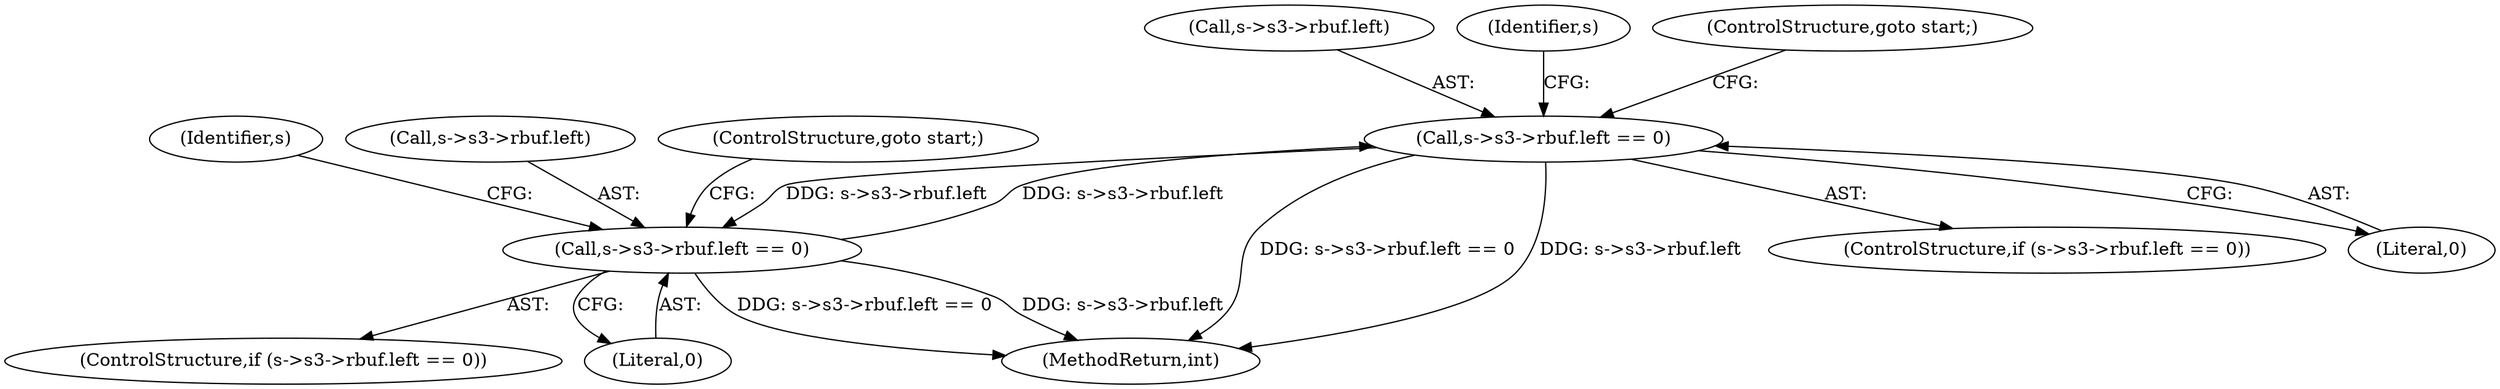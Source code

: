 digraph "0_openssl_103b171d8fc282ef435f8de9afbf7782e312961f_3@pointer" {
"1000999" [label="(Call,s->s3->rbuf.left == 0)"];
"1001563" [label="(Call,s->s3->rbuf.left == 0)"];
"1000999" [label="(Call,s->s3->rbuf.left == 0)"];
"1001562" [label="(ControlStructure,if (s->s3->rbuf.left == 0))"];
"1001571" [label="(Literal,0)"];
"1001000" [label="(Call,s->s3->rbuf.left)"];
"1001707" [label="(MethodReturn,int)"];
"1001012" [label="(Identifier,s)"];
"1001563" [label="(Call,s->s3->rbuf.left == 0)"];
"1001576" [label="(Identifier,s)"];
"1000998" [label="(ControlStructure,if (s->s3->rbuf.left == 0))"];
"1001026" [label="(ControlStructure,goto start;)"];
"1000999" [label="(Call,s->s3->rbuf.left == 0)"];
"1001564" [label="(Call,s->s3->rbuf.left)"];
"1001590" [label="(ControlStructure,goto start;)"];
"1001007" [label="(Literal,0)"];
"1000999" -> "1000998"  [label="AST: "];
"1000999" -> "1001007"  [label="CFG: "];
"1001000" -> "1000999"  [label="AST: "];
"1001007" -> "1000999"  [label="AST: "];
"1001012" -> "1000999"  [label="CFG: "];
"1001026" -> "1000999"  [label="CFG: "];
"1000999" -> "1001707"  [label="DDG: s->s3->rbuf.left == 0"];
"1000999" -> "1001707"  [label="DDG: s->s3->rbuf.left"];
"1001563" -> "1000999"  [label="DDG: s->s3->rbuf.left"];
"1000999" -> "1001563"  [label="DDG: s->s3->rbuf.left"];
"1001563" -> "1001562"  [label="AST: "];
"1001563" -> "1001571"  [label="CFG: "];
"1001564" -> "1001563"  [label="AST: "];
"1001571" -> "1001563"  [label="AST: "];
"1001576" -> "1001563"  [label="CFG: "];
"1001590" -> "1001563"  [label="CFG: "];
"1001563" -> "1001707"  [label="DDG: s->s3->rbuf.left == 0"];
"1001563" -> "1001707"  [label="DDG: s->s3->rbuf.left"];
}
